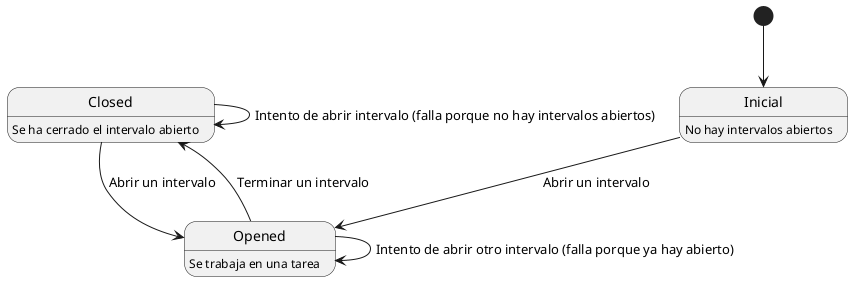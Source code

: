 @startuml
state Inicial
Inicial : No hay intervalos abiertos
state Opened
Opened : Se trabaja en una tarea
state Closed
Closed: Se ha cerrado el intervalo abierto

[*] --> Inicial
Inicial --> Opened : Abrir un intervalo
Opened --> Opened : Intento de abrir otro intervalo (falla porque ya hay abierto)
Opened --> Closed : Terminar un intervalo
Closed --> Closed : Intento de abrir intervalo (falla porque no hay intervalos abiertos)
Closed -right-> Opened : Abrir un intervalo
@enduml
